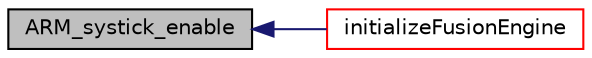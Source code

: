 digraph "ARM_systick_enable"
{
  edge [fontname="Helvetica",fontsize="10",labelfontname="Helvetica",labelfontsize="10"];
  node [fontname="Helvetica",fontsize="10",shape=record];
  rankdir="LR";
  Node16 [label="ARM_systick_enable",height=0.2,width=0.4,color="black", fillcolor="grey75", style="filled", fontcolor="black"];
  Node16 -> Node17 [dir="back",color="midnightblue",fontsize="10",style="solid",fontname="Helvetica"];
  Node17 [label="initializeFusionEngine",height=0.2,width=0.4,color="red", fillcolor="white", style="filled",URL="$sensor__fusion_8c.html#ab088da7731ffdf25710a364a7f88b224"];
}
